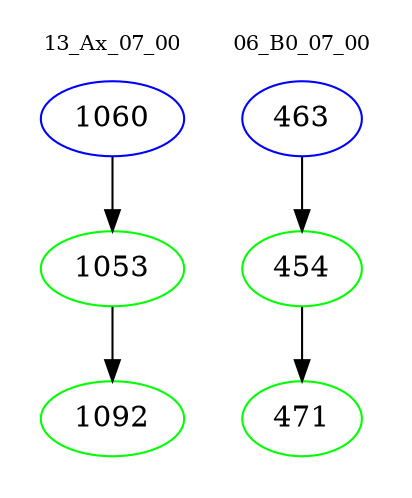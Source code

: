 digraph{
subgraph cluster_0 {
color = white
label = "13_Ax_07_00";
fontsize=10;
T0_1060 [label="1060", color="blue"]
T0_1060 -> T0_1053 [color="black"]
T0_1053 [label="1053", color="green"]
T0_1053 -> T0_1092 [color="black"]
T0_1092 [label="1092", color="green"]
}
subgraph cluster_1 {
color = white
label = "06_B0_07_00";
fontsize=10;
T1_463 [label="463", color="blue"]
T1_463 -> T1_454 [color="black"]
T1_454 [label="454", color="green"]
T1_454 -> T1_471 [color="black"]
T1_471 [label="471", color="green"]
}
}
